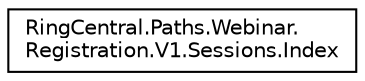 digraph "Graphical Class Hierarchy"
{
 // LATEX_PDF_SIZE
  edge [fontname="Helvetica",fontsize="10",labelfontname="Helvetica",labelfontsize="10"];
  node [fontname="Helvetica",fontsize="10",shape=record];
  rankdir="LR";
  Node0 [label="RingCentral.Paths.Webinar.\lRegistration.V1.Sessions.Index",height=0.2,width=0.4,color="black", fillcolor="white", style="filled",URL="$classRingCentral_1_1Paths_1_1Webinar_1_1Registration_1_1V1_1_1Sessions_1_1Index.html",tooltip=" "];
}
